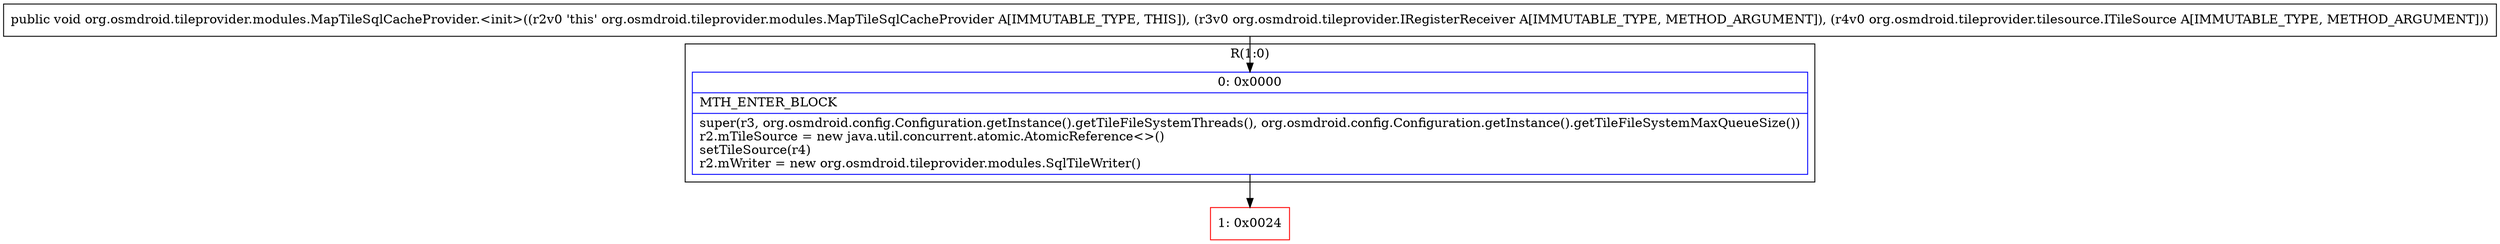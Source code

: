 digraph "CFG fororg.osmdroid.tileprovider.modules.MapTileSqlCacheProvider.\<init\>(Lorg\/osmdroid\/tileprovider\/IRegisterReceiver;Lorg\/osmdroid\/tileprovider\/tilesource\/ITileSource;)V" {
subgraph cluster_Region_1553788104 {
label = "R(1:0)";
node [shape=record,color=blue];
Node_0 [shape=record,label="{0\:\ 0x0000|MTH_ENTER_BLOCK\l|super(r3, org.osmdroid.config.Configuration.getInstance().getTileFileSystemThreads(), org.osmdroid.config.Configuration.getInstance().getTileFileSystemMaxQueueSize())\lr2.mTileSource = new java.util.concurrent.atomic.AtomicReference\<\>()\lsetTileSource(r4)\lr2.mWriter = new org.osmdroid.tileprovider.modules.SqlTileWriter()\l}"];
}
Node_1 [shape=record,color=red,label="{1\:\ 0x0024}"];
MethodNode[shape=record,label="{public void org.osmdroid.tileprovider.modules.MapTileSqlCacheProvider.\<init\>((r2v0 'this' org.osmdroid.tileprovider.modules.MapTileSqlCacheProvider A[IMMUTABLE_TYPE, THIS]), (r3v0 org.osmdroid.tileprovider.IRegisterReceiver A[IMMUTABLE_TYPE, METHOD_ARGUMENT]), (r4v0 org.osmdroid.tileprovider.tilesource.ITileSource A[IMMUTABLE_TYPE, METHOD_ARGUMENT])) }"];
MethodNode -> Node_0;
Node_0 -> Node_1;
}

